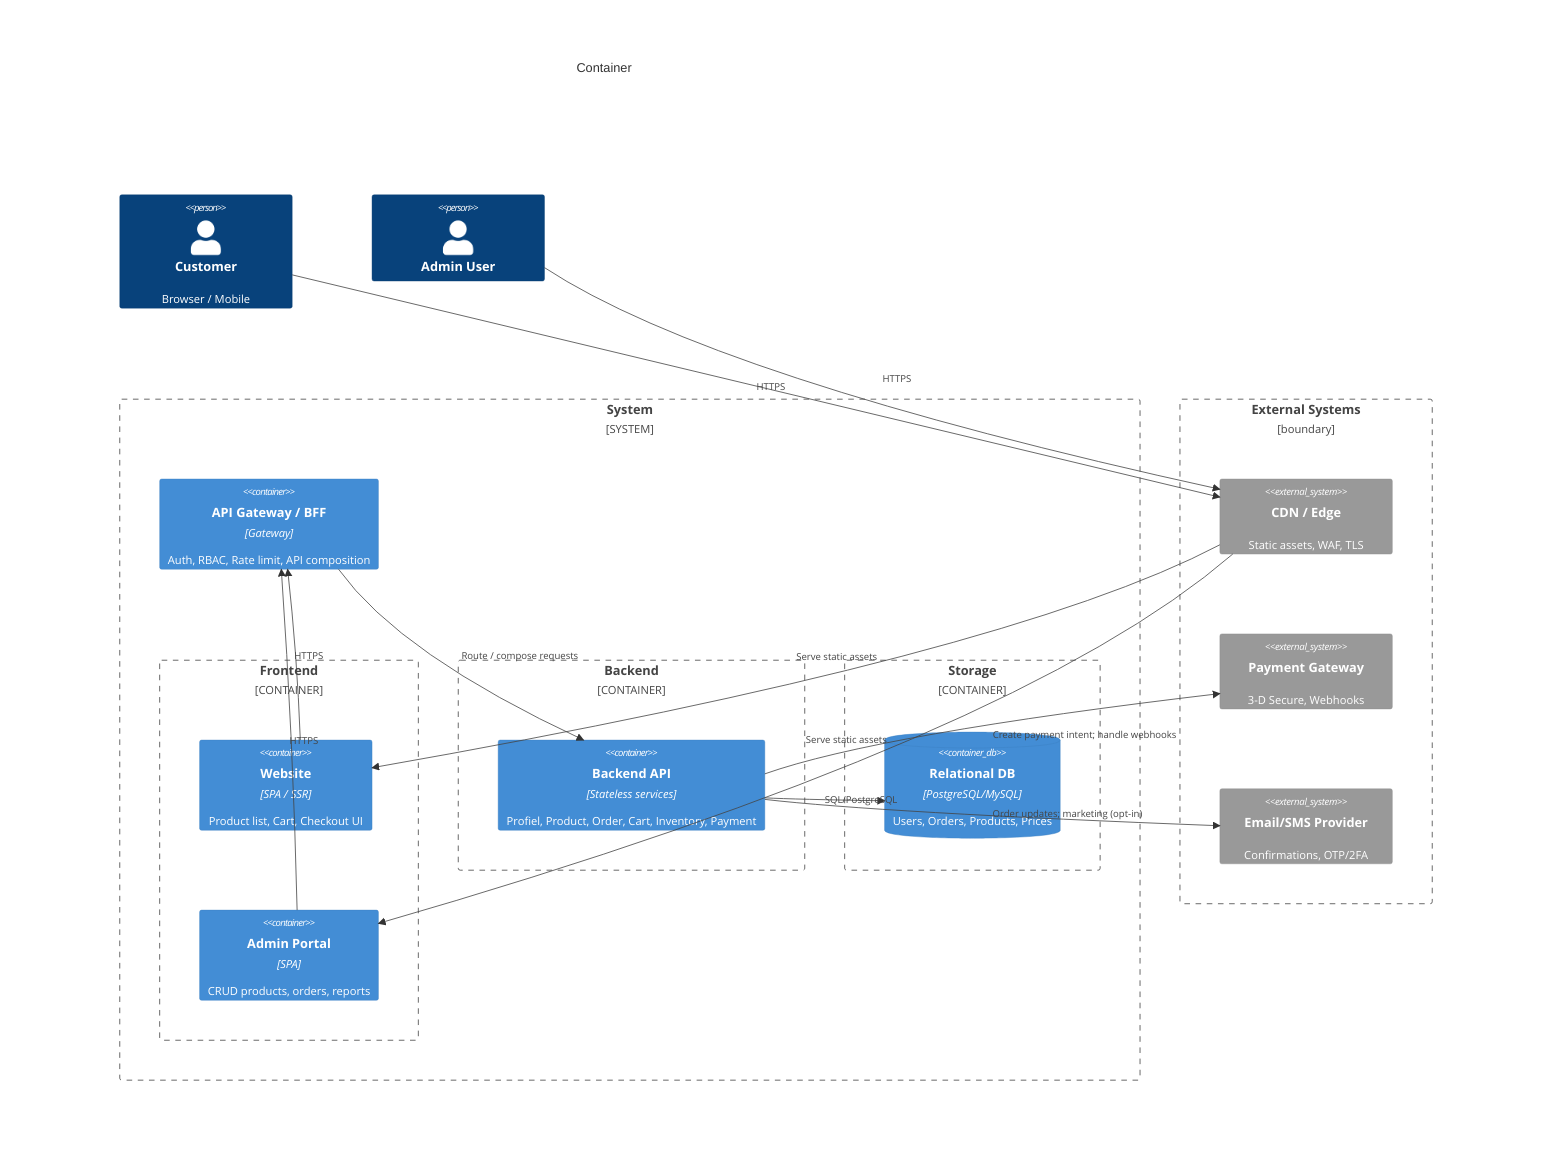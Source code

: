 C4Container
title Container

Person(customer, "Customer", "Browser / Mobile")
Person(admin, "Admin User")

System_Boundary(sys, "System") {
  Container_Boundary(frontend, "Frontend") {
    Container(store, "Website", "SPA / SSR", "Product list, Cart, Checkout UI")
    Container(adminPortal, "Admin Portal", "SPA", "CRUD products, orders, reports")
  }

  Container(apiGw, "API Gateway / BFF", "Gateway", "Auth, RBAC, Rate limit, API composition")

  Container_Boundary(backend, "Backend") {
    Container(be, "Backend API", "Stateless services", "Profiel, Product, Order, Cart, Inventory, Payment")
  }

  Container_Boundary(storage, "Storage") {
    ContainerDb(db, "Relational DB", "PostgreSQL/MySQL", "Users, Orders, Products, Prices")
  }
}

Boundary(ext, "External Systems", "boundary") {
  System_Ext(cdn, "CDN / Edge", "Static assets, WAF, TLS")

  System_Ext(pay, "Payment Gateway", "3-D Secure, Webhooks")
  System_Ext(notify, "Email/SMS Provider", "Confirmations, OTP/2FA")
}

%% Relationships
Rel(customer, cdn, "HTTPS")
Rel(admin, cdn, "HTTPS")
Rel(cdn, store, "Serve static assets")
Rel(cdn, adminPortal, "Serve static assets")

Rel(store, apiGw, "HTTPS")
Rel(adminPortal, apiGw, "HTTPS")
Rel(apiGw, be, "Route / compose requests")

%%Backend API <-> Storage
Rel(be, db, "SQL/PostgreSQL")

%%Backend API -> external 3rd-party
Rel(be, pay, "Create payment intent; handle webhooks")
Rel(be, notify, "Order updates; marketing (opt-in)")

UpdateLayoutConfig($c4BoundaryInRow="3", $c4ShapeInRow="3")